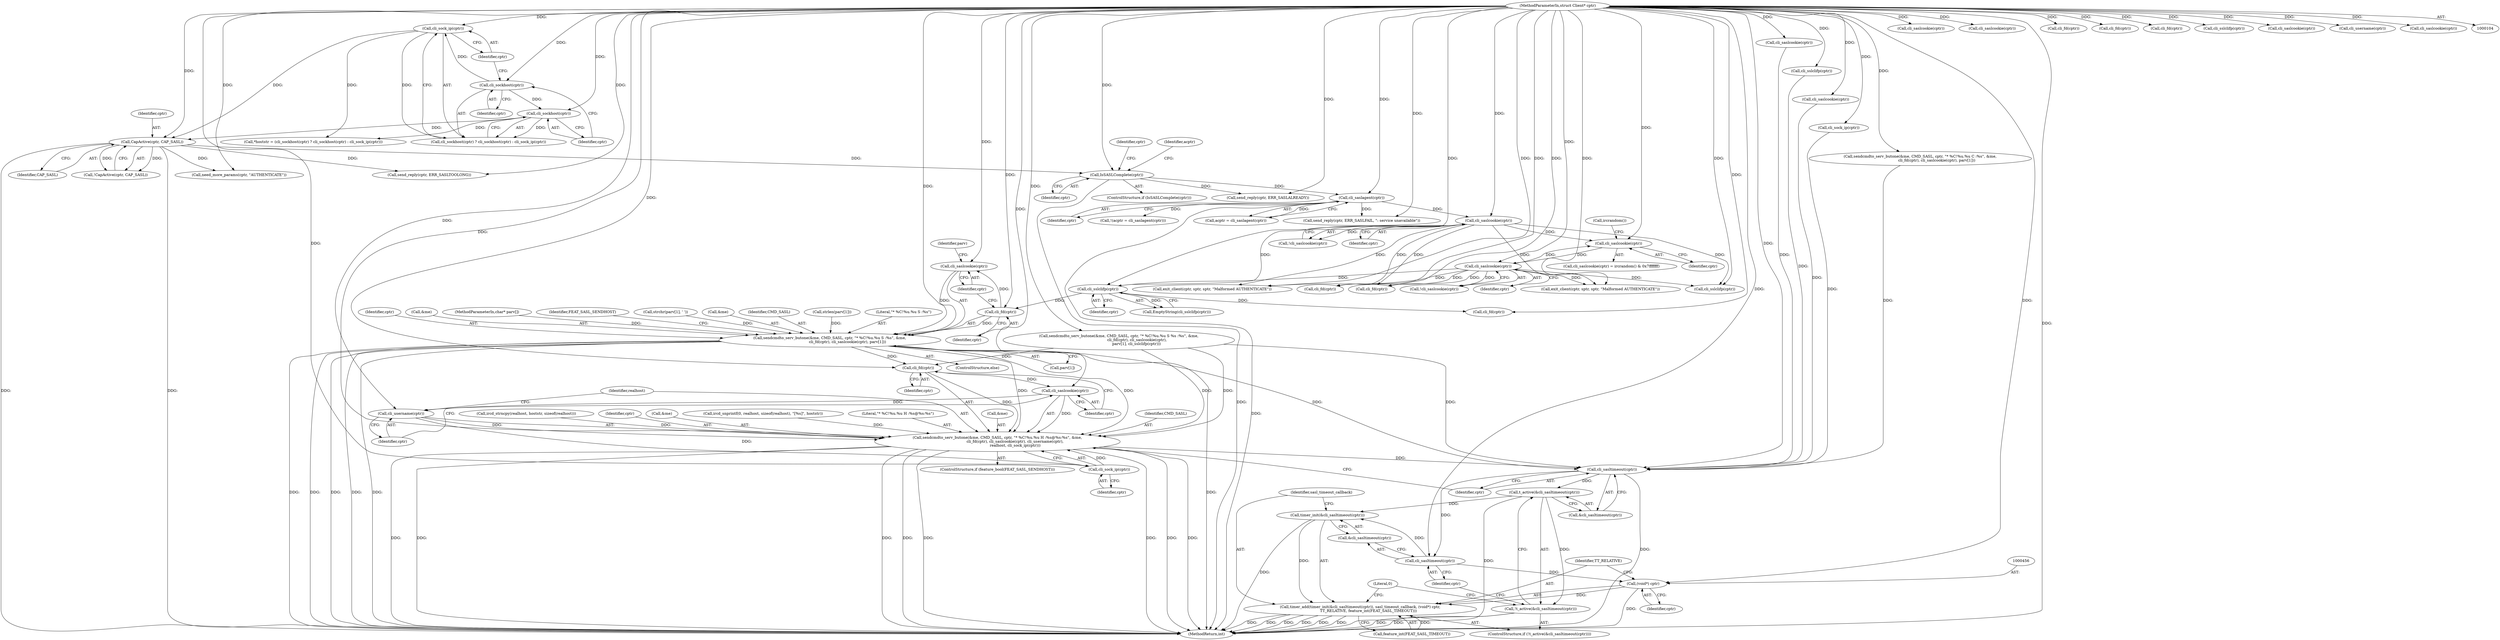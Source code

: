 digraph "0_nefarious2_f50a84bad996d438e7b31b9e74c32a41e43f8be5@pointer" {
"1000401" [label="(Call,cli_saslcookie(cptr))"];
"1000399" [label="(Call,cli_fd(cptr))"];
"1000371" [label="(Call,cli_sslclifp(cptr))"];
"1000216" [label="(Call,cli_saslcookie(cptr))"];
"1000210" [label="(Call,cli_saslcookie(cptr))"];
"1000204" [label="(Call,cli_saslcookie(cptr))"];
"1000163" [label="(Call,cli_saslagent(cptr))"];
"1000153" [label="(Call,IsSASLComplete(cptr))"];
"1000128" [label="(Call,CapActive(cptr, CAP_SASL))"];
"1000124" [label="(Call,cli_sock_ip(cptr))"];
"1000120" [label="(Call,cli_sockhost(cptr))"];
"1000105" [label="(MethodParameterIn,struct Client* cptr)"];
"1000122" [label="(Call,cli_sockhost(cptr))"];
"1000391" [label="(Call,sendcmdto_serv_butone(&me, CMD_SASL, cptr, \"* %C!%u.%u S :%s\", &me,\n                              cli_fd(cptr), cli_saslcookie(cptr), parv[1]))"];
"1000409" [label="(Call,sendcmdto_serv_butone(&me, CMD_SASL, cptr, \"* %C!%u.%u H :%s@%s:%s\", &me,\n                              cli_fd(cptr), cli_saslcookie(cptr), cli_username(cptr),\n                              realhost, cli_sock_ip(cptr)))"];
"1000447" [label="(Call,cli_sasltimeout(cptr))"];
"1000445" [label="(Call,t_active(&cli_sasltimeout(cptr)))"];
"1000444" [label="(Call,!t_active(&cli_sasltimeout(cptr)))"];
"1000450" [label="(Call,timer_init(&cli_sasltimeout(cptr)))"];
"1000449" [label="(Call,timer_add(timer_init(&cli_sasltimeout(cptr)), sasl_timeout_callback, (void*) cptr,\n              TT_RELATIVE, feature_int(FEAT_SASL_TIMEOUT)))"];
"1000452" [label="(Call,cli_sasltimeout(cptr))"];
"1000455" [label="(Call,(void*) cptr)"];
"1000417" [label="(Call,cli_fd(cptr))"];
"1000419" [label="(Call,cli_saslcookie(cptr))"];
"1000421" [label="(Call,cli_username(cptr))"];
"1000424" [label="(Call,cli_sock_ip(cptr))"];
"1000423" [label="(Identifier,realhost)"];
"1000357" [label="(Call,strchr(parv[1], ' '))"];
"1000163" [label="(Call,cli_saslagent(cptr))"];
"1000156" [label="(Call,send_reply(cptr, ERR_SASLALREADY))"];
"1000191" [label="(Call,send_reply(cptr, ERR_SASLFAIL, \": service unavailable\"))"];
"1000422" [label="(Identifier,cptr)"];
"1000371" [label="(Call,cli_sslclifp(cptr))"];
"1000161" [label="(Call,acptr = cli_saslagent(cptr))"];
"1000392" [label="(Call,&me)"];
"1000448" [label="(Identifier,cptr)"];
"1000213" [label="(Call,ircrandom())"];
"1000406" [label="(ControlStructure,if (feature_bool(FEAT_SASL_SENDHOST)))"];
"1000394" [label="(Identifier,CMD_SASL)"];
"1000125" [label="(Identifier,cptr)"];
"1000143" [label="(Call,strlen(parv[1]))"];
"1000281" [label="(Call,cli_saslcookie(cptr))"];
"1000154" [label="(Identifier,cptr)"];
"1000391" [label="(Call,sendcmdto_serv_butone(&me, CMD_SASL, cptr, \"* %C!%u.%u S :%s\", &me,\n                              cli_fd(cptr), cli_saslcookie(cptr), parv[1]))"];
"1000390" [label="(ControlStructure,else)"];
"1000396" [label="(Literal,\"* %C!%u.%u S :%s\")"];
"1000419" [label="(Call,cli_saslcookie(cptr))"];
"1000410" [label="(Call,&me)"];
"1000463" [label="(MethodReturn,int)"];
"1000438" [label="(Call,cli_saslcookie(cptr))"];
"1000436" [label="(Call,cli_fd(cptr))"];
"1000449" [label="(Call,timer_add(timer_init(&cli_sasltimeout(cptr)), sasl_timeout_callback, (void*) cptr,\n              TT_RELATIVE, feature_int(FEAT_SASL_TIMEOUT)))"];
"1000123" [label="(Identifier,cptr)"];
"1000300" [label="(Call,cli_saslcookie(cptr))"];
"1000454" [label="(Identifier,sasl_timeout_callback)"];
"1000373" [label="(Call,sendcmdto_serv_butone(&me, CMD_SASL, cptr, \"* %C!%u.%u S %s :%s\", &me,\n                               cli_fd(cptr), cli_saslcookie(cptr),\n                              parv[1], cli_sslclifp(cptr)))"];
"1000127" [label="(Call,!CapActive(cptr, CAP_SASL))"];
"1000286" [label="(Call,cli_sslclifp(cptr))"];
"1000211" [label="(Identifier,cptr)"];
"1000203" [label="(Call,!cli_saslcookie(cptr))"];
"1000339" [label="(Call,cli_saslcookie(cptr))"];
"1000418" [label="(Identifier,cptr)"];
"1000205" [label="(Identifier,cptr)"];
"1000412" [label="(Identifier,CMD_SASL)"];
"1000149" [label="(Call,send_reply(cptr, ERR_SASLTOOLONG))"];
"1000363" [label="(Call,exit_client(cptr, sptr, sptr, \"Malformed AUTHENTICATE\"))"];
"1000417" [label="(Call,cli_fd(cptr))"];
"1000260" [label="(Call,exit_client(cptr, sptr, sptr, \"Malformed AUTHENTICATE\"))"];
"1000164" [label="(Identifier,cptr)"];
"1000381" [label="(Call,cli_fd(cptr))"];
"1000399" [label="(Call,cli_fd(cptr))"];
"1000452" [label="(Call,cli_sasltimeout(cptr))"];
"1000235" [label="(Call,ircd_strncpy(realhost, hoststr, sizeof(realhost)))"];
"1000421" [label="(Call,cli_username(cptr))"];
"1000298" [label="(Call,cli_fd(cptr))"];
"1000117" [label="(Call,*hoststr = (cli_sockhost(cptr) ? cli_sockhost(cptr) : cli_sock_ip(cptr)))"];
"1000451" [label="(Call,&cli_sasltimeout(cptr))"];
"1000160" [label="(Call,!(acptr = cli_saslagent(cptr)))"];
"1000217" [label="(Identifier,cptr)"];
"1000268" [label="(Call,cli_sslclifp(cptr))"];
"1000119" [label="(Call,cli_sockhost(cptr) ? cli_sockhost(cptr) : cli_sock_ip(cptr))"];
"1000157" [label="(Identifier,cptr)"];
"1000324" [label="(Call,cli_sock_ip(cptr))"];
"1000401" [label="(Call,cli_saslcookie(cptr))"];
"1000403" [label="(Call,parv[1])"];
"1000138" [label="(Call,need_more_params(cptr, \"AUTHENTICATE\"))"];
"1000129" [label="(Identifier,cptr)"];
"1000128" [label="(Call,CapActive(cptr, CAP_SASL))"];
"1000457" [label="(Identifier,cptr)"];
"1000370" [label="(Call,EmptyString(cli_sslclifp(cptr)))"];
"1000215" [label="(Call,!cli_saslcookie(cptr))"];
"1000424" [label="(Call,cli_sock_ip(cptr))"];
"1000413" [label="(Identifier,cptr)"];
"1000279" [label="(Call,cli_fd(cptr))"];
"1000317" [label="(Call,cli_fd(cptr))"];
"1000122" [label="(Call,cli_sockhost(cptr))"];
"1000130" [label="(Identifier,CAP_SASL)"];
"1000395" [label="(Identifier,cptr)"];
"1000209" [label="(Call,cli_saslcookie(cptr) = ircrandom() & 0x7fffffff)"];
"1000450" [label="(Call,timer_init(&cli_sasltimeout(cptr)))"];
"1000458" [label="(Identifier,TT_RELATIVE)"];
"1000445" [label="(Call,t_active(&cli_sasltimeout(cptr)))"];
"1000443" [label="(ControlStructure,if (!t_active(&cli_sasltimeout(cptr))))"];
"1000121" [label="(Identifier,cptr)"];
"1000153" [label="(Call,IsSASLComplete(cptr))"];
"1000453" [label="(Identifier,cptr)"];
"1000409" [label="(Call,sendcmdto_serv_butone(&me, CMD_SASL, cptr, \"* %C!%u.%u H :%s@%s:%s\", &me,\n                              cli_fd(cptr), cli_saslcookie(cptr), cli_username(cptr),\n                              realhost, cli_sock_ip(cptr)))"];
"1000120" [label="(Call,cli_sockhost(cptr))"];
"1000446" [label="(Call,&cli_sasltimeout(cptr))"];
"1000388" [label="(Call,cli_sslclifp(cptr))"];
"1000124" [label="(Call,cli_sock_ip(cptr))"];
"1000459" [label="(Call,feature_int(FEAT_SASL_TIMEOUT))"];
"1000397" [label="(Call,&me)"];
"1000162" [label="(Identifier,acptr)"];
"1000415" [label="(Call,&me)"];
"1000425" [label="(Identifier,cptr)"];
"1000108" [label="(MethodParameterIn,char* parv[])"];
"1000204" [label="(Call,cli_saslcookie(cptr))"];
"1000447" [label="(Call,cli_sasltimeout(cptr))"];
"1000216" [label="(Call,cli_saslcookie(cptr))"];
"1000402" [label="(Identifier,cptr)"];
"1000444" [label="(Call,!t_active(&cli_sasltimeout(cptr)))"];
"1000383" [label="(Call,cli_saslcookie(cptr))"];
"1000210" [label="(Call,cli_saslcookie(cptr))"];
"1000372" [label="(Identifier,cptr)"];
"1000404" [label="(Identifier,parv)"];
"1000462" [label="(Literal,0)"];
"1000428" [label="(Call,sendcmdto_serv_butone(&me, CMD_SASL, cptr, \"* %C!%u.%u C :%s\", &me,\n                            cli_fd(cptr), cli_saslcookie(cptr), parv[1]))"];
"1000400" [label="(Identifier,cptr)"];
"1000337" [label="(Call,cli_fd(cptr))"];
"1000408" [label="(Identifier,FEAT_SASL_SENDHOST)"];
"1000227" [label="(Call,ircd_snprintf(0, realhost, sizeof(realhost), \"[%s]\", hoststr))"];
"1000105" [label="(MethodParameterIn,struct Client* cptr)"];
"1000414" [label="(Literal,\"* %C!%u.%u H :%s@%s:%s\")"];
"1000321" [label="(Call,cli_username(cptr))"];
"1000152" [label="(ControlStructure,if (IsSASLComplete(cptr)))"];
"1000319" [label="(Call,cli_saslcookie(cptr))"];
"1000420" [label="(Identifier,cptr)"];
"1000455" [label="(Call,(void*) cptr)"];
"1000401" -> "1000391"  [label="AST: "];
"1000401" -> "1000402"  [label="CFG: "];
"1000402" -> "1000401"  [label="AST: "];
"1000404" -> "1000401"  [label="CFG: "];
"1000401" -> "1000391"  [label="DDG: "];
"1000399" -> "1000401"  [label="DDG: "];
"1000105" -> "1000401"  [label="DDG: "];
"1000399" -> "1000391"  [label="AST: "];
"1000399" -> "1000400"  [label="CFG: "];
"1000400" -> "1000399"  [label="AST: "];
"1000402" -> "1000399"  [label="CFG: "];
"1000399" -> "1000391"  [label="DDG: "];
"1000371" -> "1000399"  [label="DDG: "];
"1000105" -> "1000399"  [label="DDG: "];
"1000371" -> "1000370"  [label="AST: "];
"1000371" -> "1000372"  [label="CFG: "];
"1000372" -> "1000371"  [label="AST: "];
"1000370" -> "1000371"  [label="CFG: "];
"1000371" -> "1000370"  [label="DDG: "];
"1000216" -> "1000371"  [label="DDG: "];
"1000204" -> "1000371"  [label="DDG: "];
"1000105" -> "1000371"  [label="DDG: "];
"1000371" -> "1000381"  [label="DDG: "];
"1000216" -> "1000215"  [label="AST: "];
"1000216" -> "1000217"  [label="CFG: "];
"1000217" -> "1000216"  [label="AST: "];
"1000215" -> "1000216"  [label="CFG: "];
"1000216" -> "1000210"  [label="DDG: "];
"1000216" -> "1000215"  [label="DDG: "];
"1000210" -> "1000216"  [label="DDG: "];
"1000105" -> "1000216"  [label="DDG: "];
"1000216" -> "1000260"  [label="DDG: "];
"1000216" -> "1000268"  [label="DDG: "];
"1000216" -> "1000337"  [label="DDG: "];
"1000216" -> "1000363"  [label="DDG: "];
"1000216" -> "1000436"  [label="DDG: "];
"1000210" -> "1000209"  [label="AST: "];
"1000210" -> "1000211"  [label="CFG: "];
"1000211" -> "1000210"  [label="AST: "];
"1000213" -> "1000210"  [label="CFG: "];
"1000204" -> "1000210"  [label="DDG: "];
"1000105" -> "1000210"  [label="DDG: "];
"1000204" -> "1000203"  [label="AST: "];
"1000204" -> "1000205"  [label="CFG: "];
"1000205" -> "1000204"  [label="AST: "];
"1000203" -> "1000204"  [label="CFG: "];
"1000204" -> "1000203"  [label="DDG: "];
"1000163" -> "1000204"  [label="DDG: "];
"1000105" -> "1000204"  [label="DDG: "];
"1000204" -> "1000260"  [label="DDG: "];
"1000204" -> "1000268"  [label="DDG: "];
"1000204" -> "1000337"  [label="DDG: "];
"1000204" -> "1000363"  [label="DDG: "];
"1000204" -> "1000436"  [label="DDG: "];
"1000163" -> "1000161"  [label="AST: "];
"1000163" -> "1000164"  [label="CFG: "];
"1000164" -> "1000163"  [label="AST: "];
"1000161" -> "1000163"  [label="CFG: "];
"1000163" -> "1000463"  [label="DDG: "];
"1000163" -> "1000160"  [label="DDG: "];
"1000163" -> "1000161"  [label="DDG: "];
"1000153" -> "1000163"  [label="DDG: "];
"1000105" -> "1000163"  [label="DDG: "];
"1000163" -> "1000191"  [label="DDG: "];
"1000153" -> "1000152"  [label="AST: "];
"1000153" -> "1000154"  [label="CFG: "];
"1000154" -> "1000153"  [label="AST: "];
"1000157" -> "1000153"  [label="CFG: "];
"1000162" -> "1000153"  [label="CFG: "];
"1000153" -> "1000463"  [label="DDG: "];
"1000128" -> "1000153"  [label="DDG: "];
"1000105" -> "1000153"  [label="DDG: "];
"1000153" -> "1000156"  [label="DDG: "];
"1000128" -> "1000127"  [label="AST: "];
"1000128" -> "1000130"  [label="CFG: "];
"1000129" -> "1000128"  [label="AST: "];
"1000130" -> "1000128"  [label="AST: "];
"1000127" -> "1000128"  [label="CFG: "];
"1000128" -> "1000463"  [label="DDG: "];
"1000128" -> "1000463"  [label="DDG: "];
"1000128" -> "1000127"  [label="DDG: "];
"1000128" -> "1000127"  [label="DDG: "];
"1000124" -> "1000128"  [label="DDG: "];
"1000122" -> "1000128"  [label="DDG: "];
"1000105" -> "1000128"  [label="DDG: "];
"1000128" -> "1000138"  [label="DDG: "];
"1000128" -> "1000149"  [label="DDG: "];
"1000124" -> "1000119"  [label="AST: "];
"1000124" -> "1000125"  [label="CFG: "];
"1000125" -> "1000124"  [label="AST: "];
"1000119" -> "1000124"  [label="CFG: "];
"1000124" -> "1000117"  [label="DDG: "];
"1000124" -> "1000119"  [label="DDG: "];
"1000120" -> "1000124"  [label="DDG: "];
"1000105" -> "1000124"  [label="DDG: "];
"1000120" -> "1000119"  [label="AST: "];
"1000120" -> "1000121"  [label="CFG: "];
"1000121" -> "1000120"  [label="AST: "];
"1000123" -> "1000120"  [label="CFG: "];
"1000125" -> "1000120"  [label="CFG: "];
"1000105" -> "1000120"  [label="DDG: "];
"1000120" -> "1000122"  [label="DDG: "];
"1000105" -> "1000104"  [label="AST: "];
"1000105" -> "1000463"  [label="DDG: "];
"1000105" -> "1000122"  [label="DDG: "];
"1000105" -> "1000138"  [label="DDG: "];
"1000105" -> "1000149"  [label="DDG: "];
"1000105" -> "1000156"  [label="DDG: "];
"1000105" -> "1000191"  [label="DDG: "];
"1000105" -> "1000260"  [label="DDG: "];
"1000105" -> "1000268"  [label="DDG: "];
"1000105" -> "1000279"  [label="DDG: "];
"1000105" -> "1000281"  [label="DDG: "];
"1000105" -> "1000286"  [label="DDG: "];
"1000105" -> "1000298"  [label="DDG: "];
"1000105" -> "1000300"  [label="DDG: "];
"1000105" -> "1000317"  [label="DDG: "];
"1000105" -> "1000319"  [label="DDG: "];
"1000105" -> "1000321"  [label="DDG: "];
"1000105" -> "1000324"  [label="DDG: "];
"1000105" -> "1000337"  [label="DDG: "];
"1000105" -> "1000339"  [label="DDG: "];
"1000105" -> "1000363"  [label="DDG: "];
"1000105" -> "1000373"  [label="DDG: "];
"1000105" -> "1000381"  [label="DDG: "];
"1000105" -> "1000383"  [label="DDG: "];
"1000105" -> "1000388"  [label="DDG: "];
"1000105" -> "1000391"  [label="DDG: "];
"1000105" -> "1000409"  [label="DDG: "];
"1000105" -> "1000417"  [label="DDG: "];
"1000105" -> "1000419"  [label="DDG: "];
"1000105" -> "1000421"  [label="DDG: "];
"1000105" -> "1000424"  [label="DDG: "];
"1000105" -> "1000428"  [label="DDG: "];
"1000105" -> "1000436"  [label="DDG: "];
"1000105" -> "1000438"  [label="DDG: "];
"1000105" -> "1000447"  [label="DDG: "];
"1000105" -> "1000452"  [label="DDG: "];
"1000105" -> "1000455"  [label="DDG: "];
"1000122" -> "1000119"  [label="AST: "];
"1000122" -> "1000123"  [label="CFG: "];
"1000123" -> "1000122"  [label="AST: "];
"1000119" -> "1000122"  [label="CFG: "];
"1000122" -> "1000117"  [label="DDG: "];
"1000122" -> "1000119"  [label="DDG: "];
"1000391" -> "1000390"  [label="AST: "];
"1000391" -> "1000403"  [label="CFG: "];
"1000392" -> "1000391"  [label="AST: "];
"1000394" -> "1000391"  [label="AST: "];
"1000395" -> "1000391"  [label="AST: "];
"1000396" -> "1000391"  [label="AST: "];
"1000397" -> "1000391"  [label="AST: "];
"1000403" -> "1000391"  [label="AST: "];
"1000408" -> "1000391"  [label="CFG: "];
"1000391" -> "1000463"  [label="DDG: "];
"1000391" -> "1000463"  [label="DDG: "];
"1000391" -> "1000463"  [label="DDG: "];
"1000391" -> "1000463"  [label="DDG: "];
"1000391" -> "1000463"  [label="DDG: "];
"1000391" -> "1000463"  [label="DDG: "];
"1000143" -> "1000391"  [label="DDG: "];
"1000357" -> "1000391"  [label="DDG: "];
"1000108" -> "1000391"  [label="DDG: "];
"1000391" -> "1000409"  [label="DDG: "];
"1000391" -> "1000409"  [label="DDG: "];
"1000391" -> "1000417"  [label="DDG: "];
"1000391" -> "1000447"  [label="DDG: "];
"1000409" -> "1000406"  [label="AST: "];
"1000409" -> "1000424"  [label="CFG: "];
"1000410" -> "1000409"  [label="AST: "];
"1000412" -> "1000409"  [label="AST: "];
"1000413" -> "1000409"  [label="AST: "];
"1000414" -> "1000409"  [label="AST: "];
"1000415" -> "1000409"  [label="AST: "];
"1000417" -> "1000409"  [label="AST: "];
"1000419" -> "1000409"  [label="AST: "];
"1000421" -> "1000409"  [label="AST: "];
"1000423" -> "1000409"  [label="AST: "];
"1000424" -> "1000409"  [label="AST: "];
"1000448" -> "1000409"  [label="CFG: "];
"1000409" -> "1000463"  [label="DDG: "];
"1000409" -> "1000463"  [label="DDG: "];
"1000409" -> "1000463"  [label="DDG: "];
"1000409" -> "1000463"  [label="DDG: "];
"1000409" -> "1000463"  [label="DDG: "];
"1000409" -> "1000463"  [label="DDG: "];
"1000409" -> "1000463"  [label="DDG: "];
"1000409" -> "1000463"  [label="DDG: "];
"1000373" -> "1000409"  [label="DDG: "];
"1000373" -> "1000409"  [label="DDG: "];
"1000424" -> "1000409"  [label="DDG: "];
"1000417" -> "1000409"  [label="DDG: "];
"1000419" -> "1000409"  [label="DDG: "];
"1000421" -> "1000409"  [label="DDG: "];
"1000235" -> "1000409"  [label="DDG: "];
"1000227" -> "1000409"  [label="DDG: "];
"1000409" -> "1000447"  [label="DDG: "];
"1000447" -> "1000446"  [label="AST: "];
"1000447" -> "1000448"  [label="CFG: "];
"1000448" -> "1000447"  [label="AST: "];
"1000446" -> "1000447"  [label="CFG: "];
"1000447" -> "1000463"  [label="DDG: "];
"1000447" -> "1000445"  [label="DDG: "];
"1000373" -> "1000447"  [label="DDG: "];
"1000286" -> "1000447"  [label="DDG: "];
"1000300" -> "1000447"  [label="DDG: "];
"1000428" -> "1000447"  [label="DDG: "];
"1000339" -> "1000447"  [label="DDG: "];
"1000324" -> "1000447"  [label="DDG: "];
"1000447" -> "1000452"  [label="DDG: "];
"1000445" -> "1000444"  [label="AST: "];
"1000445" -> "1000446"  [label="CFG: "];
"1000446" -> "1000445"  [label="AST: "];
"1000444" -> "1000445"  [label="CFG: "];
"1000445" -> "1000463"  [label="DDG: "];
"1000445" -> "1000444"  [label="DDG: "];
"1000445" -> "1000450"  [label="DDG: "];
"1000444" -> "1000443"  [label="AST: "];
"1000453" -> "1000444"  [label="CFG: "];
"1000462" -> "1000444"  [label="CFG: "];
"1000444" -> "1000463"  [label="DDG: "];
"1000444" -> "1000463"  [label="DDG: "];
"1000450" -> "1000449"  [label="AST: "];
"1000450" -> "1000451"  [label="CFG: "];
"1000451" -> "1000450"  [label="AST: "];
"1000454" -> "1000450"  [label="CFG: "];
"1000450" -> "1000463"  [label="DDG: "];
"1000450" -> "1000449"  [label="DDG: "];
"1000452" -> "1000450"  [label="DDG: "];
"1000449" -> "1000443"  [label="AST: "];
"1000449" -> "1000459"  [label="CFG: "];
"1000454" -> "1000449"  [label="AST: "];
"1000455" -> "1000449"  [label="AST: "];
"1000458" -> "1000449"  [label="AST: "];
"1000459" -> "1000449"  [label="AST: "];
"1000462" -> "1000449"  [label="CFG: "];
"1000449" -> "1000463"  [label="DDG: "];
"1000449" -> "1000463"  [label="DDG: "];
"1000449" -> "1000463"  [label="DDG: "];
"1000449" -> "1000463"  [label="DDG: "];
"1000449" -> "1000463"  [label="DDG: "];
"1000449" -> "1000463"  [label="DDG: "];
"1000455" -> "1000449"  [label="DDG: "];
"1000459" -> "1000449"  [label="DDG: "];
"1000452" -> "1000451"  [label="AST: "];
"1000452" -> "1000453"  [label="CFG: "];
"1000453" -> "1000452"  [label="AST: "];
"1000451" -> "1000452"  [label="CFG: "];
"1000452" -> "1000455"  [label="DDG: "];
"1000455" -> "1000457"  [label="CFG: "];
"1000456" -> "1000455"  [label="AST: "];
"1000457" -> "1000455"  [label="AST: "];
"1000458" -> "1000455"  [label="CFG: "];
"1000455" -> "1000463"  [label="DDG: "];
"1000417" -> "1000418"  [label="CFG: "];
"1000418" -> "1000417"  [label="AST: "];
"1000420" -> "1000417"  [label="CFG: "];
"1000373" -> "1000417"  [label="DDG: "];
"1000417" -> "1000419"  [label="DDG: "];
"1000419" -> "1000420"  [label="CFG: "];
"1000420" -> "1000419"  [label="AST: "];
"1000422" -> "1000419"  [label="CFG: "];
"1000419" -> "1000421"  [label="DDG: "];
"1000421" -> "1000422"  [label="CFG: "];
"1000422" -> "1000421"  [label="AST: "];
"1000423" -> "1000421"  [label="CFG: "];
"1000421" -> "1000424"  [label="DDG: "];
"1000424" -> "1000425"  [label="CFG: "];
"1000425" -> "1000424"  [label="AST: "];
}
